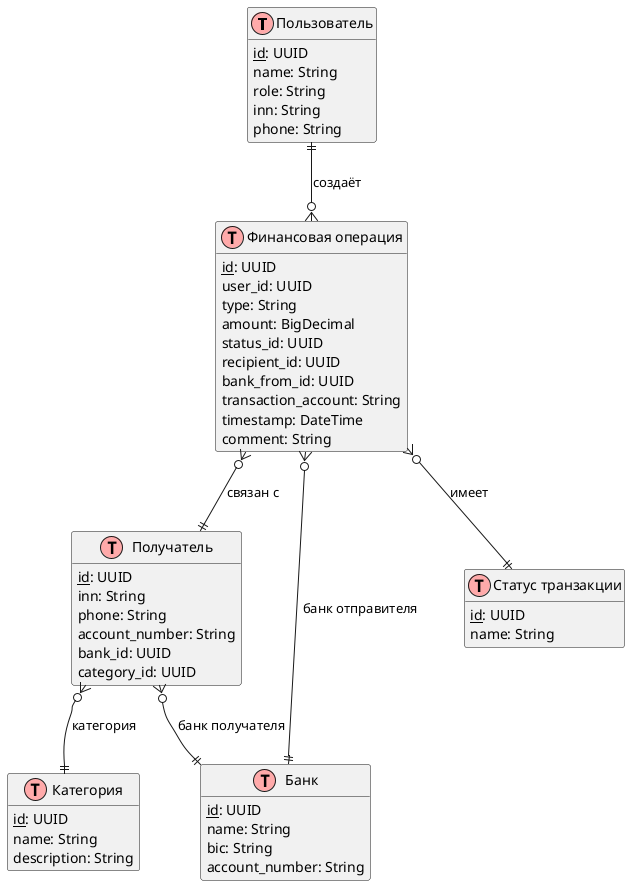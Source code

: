 
@startuml
!define Table(name,desc) class name as "desc" << (T,#FFAAAA) >>
!define primary_key(x) <u>x</u>
hide methods
hide stereotypes

Table(User, "Пользователь") {
  primary_key(id): UUID
  name: String
  role: String
  inn: String
  phone: String
}

Table(Transaction, "Финансовая операция") {
  primary_key(id): UUID
  user_id: UUID
  type: String
  amount: BigDecimal
  status_id: UUID
  recipient_id: UUID
  bank_from_id: UUID
  transaction_account: String
  timestamp: DateTime
  comment: String
}

Table(Recipient, "Получатель") {
  primary_key(id): UUID
  inn: String
  phone: String
  account_number: String
  bank_id: UUID
  category_id: UUID
}

Table(Bank, "Банк") {
  primary_key(id): UUID
  name: String
  bic: String
  account_number: String
}

Table(Category, "Категория") {
  primary_key(id): UUID
  name: String
  description: String
}

Table(Status, "Статус транзакции") {
  primary_key(id): UUID
  name: String
}

' RELATIONSHIPS
User ||--o{ Transaction : "создаёт"
Transaction }o--|| Status : "имеет"
Transaction }o--|| Recipient : "связан с"
Transaction }o--|| Bank : "банк отправителя"
Recipient }o--|| Bank : "банк получателя"
Recipient }o--|| Category : "категория"
@enduml
